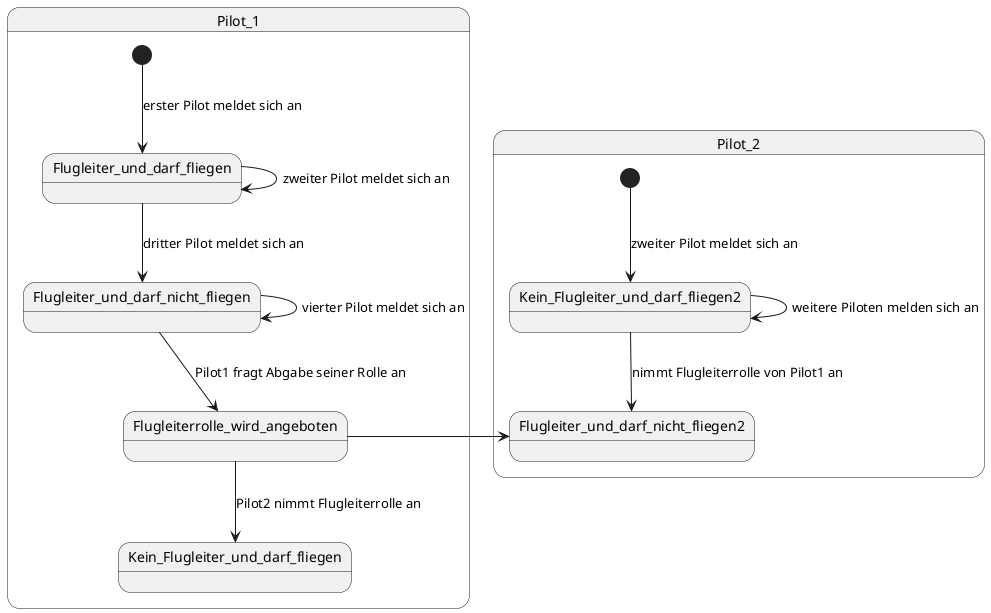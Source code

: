 @startuml



state Pilot_1 {

    state Flugleiter_und_darf_fliegen
    state Flugleiter_und_darf_nicht_fliegen
    state Flugleiterrolle_wird_angeboten
    state Kein_Flugleiter_und_darf_fliegen
    
    [*] --> Flugleiter_und_darf_fliegen: erster Pilot meldet sich an
    Flugleiter_und_darf_fliegen --> Flugleiter_und_darf_fliegen: zweiter Pilot meldet sich an
    Flugleiter_und_darf_fliegen --> Flugleiter_und_darf_nicht_fliegen: dritter Pilot meldet sich an
    Flugleiter_und_darf_nicht_fliegen --> Flugleiter_und_darf_nicht_fliegen: vierter Pilot meldet sich an
    Flugleiter_und_darf_nicht_fliegen --> Flugleiterrolle_wird_angeboten: Pilot1 fragt Abgabe seiner Rolle an
    Flugleiterrolle_wird_angeboten --> Kein_Flugleiter_und_darf_fliegen: Pilot2 nimmt Flugleiterrolle an
}

state Pilot_2 {
    [*] --> Kein_Flugleiter_und_darf_fliegen2: zweiter Pilot meldet sich an
    Kein_Flugleiter_und_darf_fliegen2 --> Kein_Flugleiter_und_darf_fliegen2: weitere Piloten melden sich an
    Kein_Flugleiter_und_darf_fliegen2 --> Flugleiter_und_darf_nicht_fliegen2: nimmt Flugleiterrolle von Pilot1 an
    Flugleiterrolle_wird_angeboten -r-> Flugleiter_und_darf_nicht_fliegen2
}

@enduml